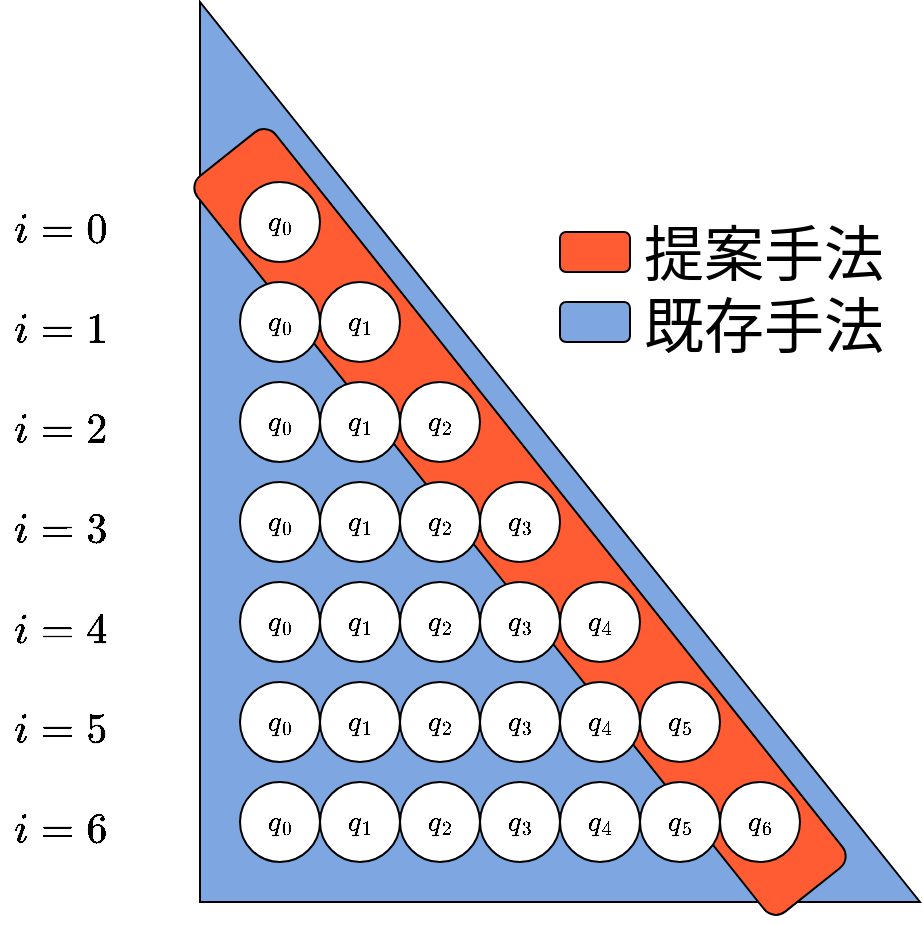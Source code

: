 <mxfile version="20.8.8" type="github">
  <diagram name="ページ1" id="fXQGwLwxcsX7CUMJAYKi">
    <mxGraphModel dx="1000" dy="622" grid="1" gridSize="10" guides="1" tooltips="1" connect="1" arrows="1" fold="1" page="1" pageScale="1" pageWidth="827" pageHeight="1169" math="1" shadow="0">
      <root>
        <mxCell id="0" />
        <mxCell id="1" parent="0" />
        <mxCell id="EVj-vUJIYEx4gGSBxMJp-107" value="" style="verticalLabelPosition=bottom;verticalAlign=top;html=1;shape=mxgraph.basic.orthogonal_triangle;rounded=1;strokeColor=default;fontFamily=Helvetica;fontSize=12;fontColor=default;fillColor=#7EA6E0;" vertex="1" parent="1">
          <mxGeometry x="220" y="40" width="360" height="450" as="geometry" />
        </mxCell>
        <mxCell id="EVj-vUJIYEx4gGSBxMJp-97" value="" style="rounded=1;whiteSpace=wrap;html=1;rotation=51.5;direction=west;fillColor=#FF5C33;shadow=0;" vertex="1" parent="1">
          <mxGeometry x="145" y="275" width="470" height="50" as="geometry" />
        </mxCell>
        <mxCell id="EVj-vUJIYEx4gGSBxMJp-1" value="`q_3`" style="ellipse;whiteSpace=wrap;html=1;aspect=fixed;" vertex="1" parent="1">
          <mxGeometry x="360" y="430" width="40" height="40" as="geometry" />
        </mxCell>
        <mxCell id="EVj-vUJIYEx4gGSBxMJp-2" value="`q_2`" style="ellipse;whiteSpace=wrap;html=1;aspect=fixed;" vertex="1" parent="1">
          <mxGeometry x="320" y="430" width="40" height="40" as="geometry" />
        </mxCell>
        <mxCell id="EVj-vUJIYEx4gGSBxMJp-3" value="`q_1`" style="ellipse;whiteSpace=wrap;html=1;aspect=fixed;" vertex="1" parent="1">
          <mxGeometry x="280" y="430" width="40" height="40" as="geometry" />
        </mxCell>
        <mxCell id="EVj-vUJIYEx4gGSBxMJp-4" value="`q_0`" style="ellipse;whiteSpace=wrap;html=1;aspect=fixed;" vertex="1" parent="1">
          <mxGeometry x="240" y="430" width="40" height="40" as="geometry" />
        </mxCell>
        <mxCell id="EVj-vUJIYEx4gGSBxMJp-9" value="`q_5`" style="ellipse;whiteSpace=wrap;html=1;aspect=fixed;" vertex="1" parent="1">
          <mxGeometry x="440" y="430" width="40" height="40" as="geometry" />
        </mxCell>
        <mxCell id="EVj-vUJIYEx4gGSBxMJp-51" value="`q_4`" style="ellipse;whiteSpace=wrap;html=1;aspect=fixed;" vertex="1" parent="1">
          <mxGeometry x="400" y="430" width="40" height="40" as="geometry" />
        </mxCell>
        <mxCell id="EVj-vUJIYEx4gGSBxMJp-56" value="`q_6`" style="ellipse;whiteSpace=wrap;html=1;aspect=fixed;" vertex="1" parent="1">
          <mxGeometry x="480" y="430" width="40" height="40" as="geometry" />
        </mxCell>
        <mxCell id="EVj-vUJIYEx4gGSBxMJp-61" value="`q_3`" style="ellipse;whiteSpace=wrap;html=1;aspect=fixed;" vertex="1" parent="1">
          <mxGeometry x="360" y="380" width="40" height="40" as="geometry" />
        </mxCell>
        <mxCell id="EVj-vUJIYEx4gGSBxMJp-62" value="`q_2`" style="ellipse;whiteSpace=wrap;html=1;aspect=fixed;" vertex="1" parent="1">
          <mxGeometry x="320" y="380" width="40" height="40" as="geometry" />
        </mxCell>
        <mxCell id="EVj-vUJIYEx4gGSBxMJp-63" value="`q_1`" style="ellipse;whiteSpace=wrap;html=1;aspect=fixed;" vertex="1" parent="1">
          <mxGeometry x="280" y="380" width="40" height="40" as="geometry" />
        </mxCell>
        <mxCell id="EVj-vUJIYEx4gGSBxMJp-64" value="`q_0`" style="ellipse;whiteSpace=wrap;html=1;aspect=fixed;" vertex="1" parent="1">
          <mxGeometry x="240" y="380" width="40" height="40" as="geometry" />
        </mxCell>
        <mxCell id="EVj-vUJIYEx4gGSBxMJp-65" value="`q_5`" style="ellipse;whiteSpace=wrap;html=1;aspect=fixed;" vertex="1" parent="1">
          <mxGeometry x="440" y="380" width="40" height="40" as="geometry" />
        </mxCell>
        <mxCell id="EVj-vUJIYEx4gGSBxMJp-66" value="`q_4`" style="ellipse;whiteSpace=wrap;html=1;aspect=fixed;" vertex="1" parent="1">
          <mxGeometry x="400" y="380" width="40" height="40" as="geometry" />
        </mxCell>
        <mxCell id="EVj-vUJIYEx4gGSBxMJp-68" value="`q_3`" style="ellipse;whiteSpace=wrap;html=1;aspect=fixed;" vertex="1" parent="1">
          <mxGeometry x="360" y="330" width="40" height="40" as="geometry" />
        </mxCell>
        <mxCell id="EVj-vUJIYEx4gGSBxMJp-69" value="`q_2`" style="ellipse;whiteSpace=wrap;html=1;aspect=fixed;" vertex="1" parent="1">
          <mxGeometry x="320" y="330" width="40" height="40" as="geometry" />
        </mxCell>
        <mxCell id="EVj-vUJIYEx4gGSBxMJp-70" value="`q_1`" style="ellipse;whiteSpace=wrap;html=1;aspect=fixed;" vertex="1" parent="1">
          <mxGeometry x="280" y="330" width="40" height="40" as="geometry" />
        </mxCell>
        <mxCell id="EVj-vUJIYEx4gGSBxMJp-71" value="`q_0`" style="ellipse;whiteSpace=wrap;html=1;aspect=fixed;" vertex="1" parent="1">
          <mxGeometry x="240" y="330" width="40" height="40" as="geometry" />
        </mxCell>
        <mxCell id="EVj-vUJIYEx4gGSBxMJp-73" value="`q_4`" style="ellipse;whiteSpace=wrap;html=1;aspect=fixed;" vertex="1" parent="1">
          <mxGeometry x="400" y="330" width="40" height="40" as="geometry" />
        </mxCell>
        <mxCell id="EVj-vUJIYEx4gGSBxMJp-75" value="`q_3`" style="ellipse;whiteSpace=wrap;html=1;aspect=fixed;" vertex="1" parent="1">
          <mxGeometry x="360" y="280" width="40" height="40" as="geometry" />
        </mxCell>
        <mxCell id="EVj-vUJIYEx4gGSBxMJp-76" value="`q_2`" style="ellipse;whiteSpace=wrap;html=1;aspect=fixed;" vertex="1" parent="1">
          <mxGeometry x="320" y="280" width="40" height="40" as="geometry" />
        </mxCell>
        <mxCell id="EVj-vUJIYEx4gGSBxMJp-77" value="`q_1`" style="ellipse;whiteSpace=wrap;html=1;aspect=fixed;" vertex="1" parent="1">
          <mxGeometry x="280" y="280" width="40" height="40" as="geometry" />
        </mxCell>
        <mxCell id="EVj-vUJIYEx4gGSBxMJp-78" value="`q_0`" style="ellipse;whiteSpace=wrap;html=1;aspect=fixed;" vertex="1" parent="1">
          <mxGeometry x="240" y="280" width="40" height="40" as="geometry" />
        </mxCell>
        <mxCell id="EVj-vUJIYEx4gGSBxMJp-83" value="`q_2`" style="ellipse;whiteSpace=wrap;html=1;aspect=fixed;" vertex="1" parent="1">
          <mxGeometry x="320" y="230" width="40" height="40" as="geometry" />
        </mxCell>
        <mxCell id="EVj-vUJIYEx4gGSBxMJp-84" value="`q_1`" style="ellipse;whiteSpace=wrap;html=1;aspect=fixed;" vertex="1" parent="1">
          <mxGeometry x="280" y="230" width="40" height="40" as="geometry" />
        </mxCell>
        <mxCell id="EVj-vUJIYEx4gGSBxMJp-85" value="`q_0`" style="ellipse;whiteSpace=wrap;html=1;aspect=fixed;" vertex="1" parent="1">
          <mxGeometry x="240" y="230" width="40" height="40" as="geometry" />
        </mxCell>
        <mxCell id="EVj-vUJIYEx4gGSBxMJp-91" value="`q_1`" style="ellipse;whiteSpace=wrap;html=1;aspect=fixed;" vertex="1" parent="1">
          <mxGeometry x="280" y="180" width="40" height="40" as="geometry" />
        </mxCell>
        <mxCell id="EVj-vUJIYEx4gGSBxMJp-92" value="`q_0`" style="ellipse;whiteSpace=wrap;html=1;aspect=fixed;" vertex="1" parent="1">
          <mxGeometry x="240" y="180" width="40" height="40" as="geometry" />
        </mxCell>
        <mxCell id="EVj-vUJIYEx4gGSBxMJp-96" value="`q_0`" style="ellipse;whiteSpace=wrap;html=1;aspect=fixed;" vertex="1" parent="1">
          <mxGeometry x="240" y="130" width="40" height="40" as="geometry" />
        </mxCell>
        <mxCell id="EVj-vUJIYEx4gGSBxMJp-98" value="&lt;font style=&quot;font-size: 18px;&quot;&gt;`i=3`&lt;/font&gt;" style="text;html=1;strokeColor=none;fillColor=none;align=center;verticalAlign=middle;whiteSpace=wrap;rounded=0;" vertex="1" parent="1">
          <mxGeometry x="120" y="290" width="60" height="30" as="geometry" />
        </mxCell>
        <mxCell id="EVj-vUJIYEx4gGSBxMJp-99" value="&lt;font style=&quot;font-size: 18px;&quot;&gt;`i=4`&lt;/font&gt;" style="text;html=1;strokeColor=none;fillColor=none;align=center;verticalAlign=middle;whiteSpace=wrap;rounded=0;" vertex="1" parent="1">
          <mxGeometry x="120" y="340" width="60" height="30" as="geometry" />
        </mxCell>
        <mxCell id="EVj-vUJIYEx4gGSBxMJp-100" value="&lt;font style=&quot;font-size: 18px;&quot;&gt;`i=5`&lt;/font&gt;" style="text;html=1;strokeColor=none;fillColor=none;align=center;verticalAlign=middle;whiteSpace=wrap;rounded=0;" vertex="1" parent="1">
          <mxGeometry x="120" y="390" width="60" height="30" as="geometry" />
        </mxCell>
        <mxCell id="EVj-vUJIYEx4gGSBxMJp-101" value="&lt;font style=&quot;font-size: 18px;&quot;&gt;`i=6`&lt;/font&gt;" style="text;html=1;strokeColor=none;fillColor=none;align=center;verticalAlign=middle;whiteSpace=wrap;rounded=0;" vertex="1" parent="1">
          <mxGeometry x="120" y="440" width="60" height="30" as="geometry" />
        </mxCell>
        <mxCell id="EVj-vUJIYEx4gGSBxMJp-103" value="&lt;font style=&quot;font-size: 18px;&quot;&gt;`i=2`&lt;/font&gt;" style="text;html=1;strokeColor=none;fillColor=none;align=center;verticalAlign=middle;whiteSpace=wrap;rounded=0;" vertex="1" parent="1">
          <mxGeometry x="120" y="240" width="60" height="30" as="geometry" />
        </mxCell>
        <mxCell id="EVj-vUJIYEx4gGSBxMJp-104" value="&lt;font style=&quot;font-size: 18px;&quot;&gt;`i=1`&lt;/font&gt;" style="text;html=1;strokeColor=none;fillColor=none;align=center;verticalAlign=middle;whiteSpace=wrap;rounded=0;" vertex="1" parent="1">
          <mxGeometry x="120" y="190" width="60" height="30" as="geometry" />
        </mxCell>
        <mxCell id="EVj-vUJIYEx4gGSBxMJp-105" value="&lt;font style=&quot;font-size: 18px;&quot;&gt;`i=0`&lt;/font&gt;" style="text;html=1;strokeColor=none;fillColor=none;align=center;verticalAlign=middle;whiteSpace=wrap;rounded=0;" vertex="1" parent="1">
          <mxGeometry x="120" y="140" width="60" height="30" as="geometry" />
        </mxCell>
        <mxCell id="EVj-vUJIYEx4gGSBxMJp-124" value="&lt;div&gt;&lt;br&gt;&lt;/div&gt;&lt;ul&gt;&lt;li&gt;提案手法&lt;/li&gt;&lt;li&gt;既存手法&lt;/li&gt;&lt;/ul&gt;" style="text;strokeColor=none;fillColor=none;html=1;whiteSpace=wrap;verticalAlign=middle;overflow=hidden;fontSize=30;fontFamily=Helvetica;fontColor=default;" vertex="1" parent="1">
          <mxGeometry x="400" y="80" width="180" height="170" as="geometry" />
        </mxCell>
        <mxCell id="EVj-vUJIYEx4gGSBxMJp-128" value="" style="rounded=1;whiteSpace=wrap;html=1;strokeColor=default;fontFamily=Helvetica;fontSize=12;fontColor=default;fillColor=#7EA6E0;" vertex="1" parent="1">
          <mxGeometry x="400" y="190" width="35" height="20" as="geometry" />
        </mxCell>
        <mxCell id="EVj-vUJIYEx4gGSBxMJp-129" value="" style="rounded=1;whiteSpace=wrap;html=1;strokeColor=default;fontFamily=Helvetica;fontSize=12;fontColor=default;fillColor=#FF5C33;" vertex="1" parent="1">
          <mxGeometry x="400" y="155" width="35" height="20" as="geometry" />
        </mxCell>
      </root>
    </mxGraphModel>
  </diagram>
</mxfile>
